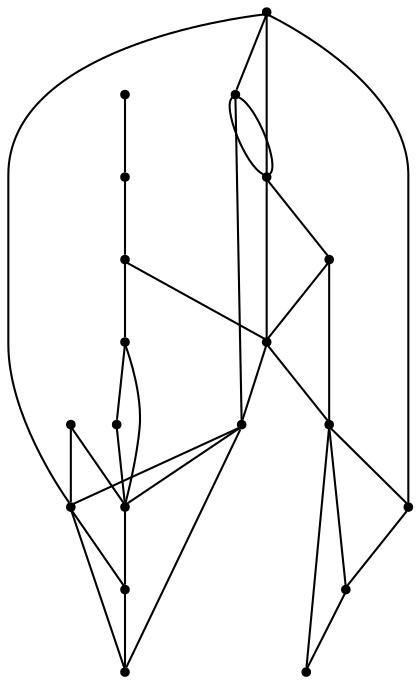 graph {
  node [shape=point,comment="{\"directed\":false,\"doi\":\"10.1007/978-3-642-18469-7_33\",\"figure\":\"2 (2)\"}"]

  v0 [pos="1748.4418544720656,1195.7454282919434"]
  v1 [pos="1683.1400467199915,1489.853874579923"]
  v2 [pos="1676.3239791264705,1414.8429506644366"]
  v3 [pos="1704.532721455022,1561.9299059566317"]
  v4 [pos="1747.4410692601898,1635.0021137952779"]
  v5 [pos="1681.198861924805,1341.8322646390754"]
  v6 [pos="1704.532721455022,1270.7574014166485"]
  v7 [pos="1371.2597287257818,1233.6890304811984"]
  v8 [pos="1342.986401135909,1195.7454282919434"]
  v9 [pos="1388.7700338704403,1270.7574014166487"]
  v10 [pos="1402.4104410613954,1305.7619142302506"]
  v11 [pos="1411.2261065238881,1343.7679602651347"]
  v12 [pos="1418.048346304944,1378.8381917288968"]
  v13 [pos="1419.9874312837524,1413.905275565003"]
  v14 [pos="1402.4104410613952,1524.9239788668103"]
  v15 [pos="1418.048346304944,1452.8489966993209"]
  v16 [pos="1412.168478661978,1488.9160723036143"]
  v17 [pos="1386.830948891632,1562.115266251956"]
  v18 [pos="1368.315658902342,1597.9961867054565"]
  v19 [pos="1344.9254861147174,1635.0021137952779"]

  v0 -- v2 [id="-1",pos="1748.4418544720656,1195.7454282919434 1753.9432779360116,1211.0853757785305 1755.5780804324197,1226.733727187012 1755.5780804324197,1242.4236654336212 1755.5780804324197,1308.3592793427572 1726.737547897312,1371.0025383116865 1676.3239791264705,1414.8429506644366"]
  v0 -- v5 [id="-2",pos="1748.4418544720656,1195.7454282919434 1748.8683399045806,1199.504268009679 1748.9350249822794,1202.2964363004792 1748.9350249822794,1205.084407754404 1748.9350249822794,1258.442864609626 1724.4356401007194,1308.850945141538 1681.198861924805,1341.8322646390754"]
  v8 -- v0 [id="-3",pos="1342.986401135909,1195.7454282919434 1748.4418544720656,1195.7454282919434 1748.4418544720656,1195.7454282919434 1748.4418544720656,1195.7454282919434"]
  v1 -- v2 [id="-4",pos="1683.1400467199915,1489.853874579923 1677.061801949451,1465.9661886681033 1674.511169468934,1441.2566899396281 1676.3239791264705,1414.8429506644366"]
  v3 -- v1 [id="-5",pos="1704.532721455022,1561.9299059566317 1694.7422704530377,1538.7751450841843 1687.1264366843839,1514.7374456729658 1683.1400467199915,1489.853874579923"]
  v4 -- v3 [id="-6",pos="1747.4410692601898,1635.0021137952779 1730.3941035462476,1612.5386068154226 1716.051926772234,1587.8083157894562 1704.532721455022,1561.9299059566317"]
  v18 -- v17 [id="-7",pos="1368.315658902342,1597.9961867054565 1386.830948891632,1562.115266251956 1386.830948891632,1562.115266251956 1386.830948891632,1562.115266251956"]
  v7 -- v0 [id="-8",pos="1371.2597287257818,1233.6890304811984 1748.4418544720656,1195.7454282919434 1748.4418544720656,1195.7454282919434 1748.4418544720656,1195.7454282919434"]
  v10 -- v9 [id="-9",pos="1402.4104410613954,1305.7619142302506 1383.750359188228,1277.8710399202198 1383.750359188228,1277.8710399202198 1383.750359188228,1277.8710399202198 1388.7700338704403,1270.7574014166487 1388.7700338704403,1270.7574014166487 1388.7700338704403,1270.7574014166487"]
  v19 -- v18 [id="-10",pos="1344.9254861147174,1635.0021137952779 1368.315658902342,1597.9961867054565 1368.315658902342,1597.9961867054565 1368.315658902342,1597.9961867054565"]
  v6 -- v0 [id="-11",pos="1704.532721455022,1270.7574014166485 1716.0464565992052,1244.8709690512349 1730.3908213714803,1220.135618666588 1748.4418544720656,1195.7454282919434"]
  v17 -- v8 [id="-12",pos="1386.830948891632,1562.115266251956 1342.986401135909,1195.7454282919434 1342.986401135909,1195.7454282919434 1342.986401135909,1195.7454282919434"]
  v5 -- v6 [id="-14",pos="1681.198861924805,1341.8322646390754 1687.2330465204182,1317.5981850403264 1694.8097633284963,1293.74219873731 1704.532721455022,1270.7574014166485"]
  v9 -- v1 [id="-15",pos="1388.7700338704403,1270.7574014166487 1683.1400467199915,1489.853874579923 1683.1400467199915,1489.853874579923 1683.1400467199915,1489.853874579923"]
  v2 -- v5 [id="-16",pos="1676.3239791264705,1414.8429506644366 1674.5111694689344,1391.233562193822 1677.0987149788423,1366.3474199084849 1681.198861924805,1341.8322646390754"]
  v7 -- v8 [id="-18",pos="1371.2597287257818,1233.6890304811984 1362.703172704797,1221.5261794068174 1354.531876873499,1209.1200123632284 1342.986401135909,1195.7454282919434"]
  v9 -- v7 [id="-19",pos="1388.7700338704403,1270.7574014166487 1383.0253485982394,1258.4017600473621 1376.8921897842333,1246.1965124089213 1371.2597287257818,1233.6890304811984"]
  v16 -- v15 [id="-20",pos="1412.168478661978,1488.9160723036143 1418.048346304944,1452.8489966993209 1418.048346304944,1452.8489966993209 1418.048346304944,1452.8489966993209"]
  v10 -- v9 [id="-21",pos="1402.4104410613954,1305.7619142302506 1397.8274633451865,1294.0909145761207 1393.4378215795969,1282.3715155048533 1388.7700338704403,1270.7574014166487"]
  v11 -- v10 [id="-22",pos="1411.2261065238881,1343.7679602651347 1408.7982995737561,1330.9823700942356 1405.5321189161723,1318.38851284667 1402.4104410613954,1305.7619142302506"]
  v11 -- v3 [id="-23",pos="1411.2261065238881,1343.7679602651347 1704.532721455022,1561.9299059566317 1704.532721455022,1561.9299059566317 1704.532721455022,1561.9299059566317"]
  v1 -- v10 [id="-24",pos="1683.1400467199915,1489.853874579923 1402.4104410613954,1305.7619142302506 1402.4104410613954,1305.7619142302506 1402.4104410613954,1305.7619142302506"]
  v12 -- v11 [id="-25",pos="1418.048346304944,1378.8381917288968 1415.5433478235777,1367.1238118766864 1413.7468183618362,1355.3633617101782 1411.2261065238881,1343.7679602651347"]
  v13 -- v12 [id="-26",pos="1419.9874312837524,1413.905275565003 1418.6792138649098,1403.8129818582338 1418.0352800135652,1391.344549357421 1418.048346304944,1378.8381917288968"]
  v3 -- v13 [id="-28",pos="1704.532721455022,1561.9299059566317 1419.9874312837524,1413.905275565003 1419.9874312837524,1413.905275565003 1419.9874312837524,1413.905275565003"]
  v3 -- v12 [id="-29",pos="1704.532721455022,1561.9299059566317 1418.048346304944,1378.8381917288968 1418.048346304944,1378.8381917288968 1418.048346304944,1378.8381917288968"]
  v11 -- v15 [id="-30",pos="1411.2261065238881,1343.7679602651347 1403.0329093558491,1359.450808400962 1398.2957236072664,1376.9118118089323 1398.2957236072664,1394.698006486298 1398.2957236072664,1416.0972961826403 1405.1555055599276,1436.9381522208225 1418.048346304944,1452.8489966993209"]
  v4 -- v15 [id="-31",pos="1747.4410692601898,1635.0021137952779 1418.048346304944,1452.8489966993209 1418.048346304944,1452.8489966993209 1418.048346304944,1452.8489966993209"]
  v14 -- v15 [id="-32",pos="1402.4104410613952,1524.9239788668103 1394.3882834819576,1517.6093691065078 1390.6143407736452,1506.8909020808355 1390.6143407736452,1495.8392316426423 1390.6143407736452,1477.2903572458538 1401.193851993589,1460.3585368147917 1418.048346304944,1452.8489966993209"]
  v15 -- v13 [id="-33",pos="1418.048346304944,1452.8489966993209 1418.0680672874507,1440.682207493795 1418.6792138649096,1428.5340208607954 1419.9874312837524,1413.905275565003"]
  v8 -- v11 [id="-35",pos="1342.986401135909,1195.7454282919434 1346.5487396210472,1251.3418166166807 1371.235835360633,1304.1668936581193 1411.2261065238881,1343.7679602651347"]
  v8 -- v9 [id="-36",pos="1342.986401135909,1195.7454282919434 1344.3303154331763,1227.5213335739365 1361.8614914800155,1256.225917324487 1388.7700338704403,1270.7574014166487"]
  v17 -- v14 [id="-39",pos="1386.830948891632,1562.115266251956 1393.4675193538792,1550.3154292186427 1398.1756880615885,1537.69589704968 1402.4104410613952,1524.9239788668103"]
  v14 -- v16 [id="-40",pos="1402.4104410613952,1524.9239788668103 1405.8658524735633,1512.9989583046302 1408.952971897172,1500.954801903258 1412.168478661978,1488.9160723036143"]
}